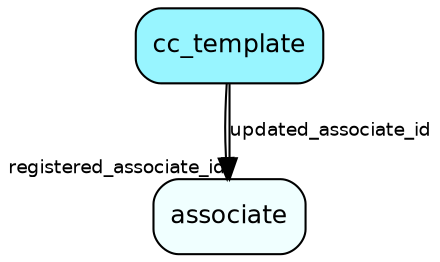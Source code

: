 digraph cc_template  {
node [shape = box style="rounded, filled" fontname = "Helvetica" fontsize = "12" ]
edge [fontname = "Helvetica" fontsize = "9"]

cc_template[fillcolor = "cadetblue1"]
associate[fillcolor = "azure1"]
cc_template -> associate [headlabel = "registered_associate_id"]
cc_template -> associate [label = "updated_associate_id"]
}
